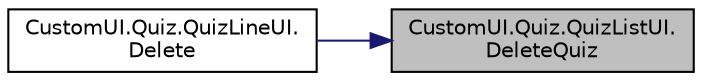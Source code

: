 digraph "CustomUI.Quiz.QuizListUI.DeleteQuiz"
{
 // INTERACTIVE_SVG=YES
 // LATEX_PDF_SIZE
  edge [fontname="Helvetica",fontsize="10",labelfontname="Helvetica",labelfontsize="10"];
  node [fontname="Helvetica",fontsize="10",shape=record];
  rankdir="RL";
  Node1 [label="CustomUI.Quiz.QuizListUI.\lDeleteQuiz",height=0.2,width=0.4,color="black", fillcolor="grey75", style="filled", fontcolor="black",tooltip=" "];
  Node1 -> Node2 [dir="back",color="midnightblue",fontsize="10",style="solid",fontname="Helvetica"];
  Node2 [label="CustomUI.Quiz.QuizLineUI.\lDelete",height=0.2,width=0.4,color="black", fillcolor="white", style="filled",URL="$class_custom_u_i_1_1_quiz_1_1_quiz_line_u_i.html#a58e75913eb17bbf151be7d2207ea73a3",tooltip=" "];
}
